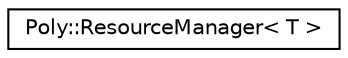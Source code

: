 digraph "Graphical Class Hierarchy"
{
  edge [fontname="Helvetica",fontsize="10",labelfontname="Helvetica",labelfontsize="10"];
  node [fontname="Helvetica",fontsize="10",shape=record];
  rankdir="LR";
  Node0 [label="Poly::ResourceManager\< T \>",height=0.2,width=0.4,color="black", fillcolor="white", style="filled",URL="$class_poly_1_1_resource_manager.html"];
}

